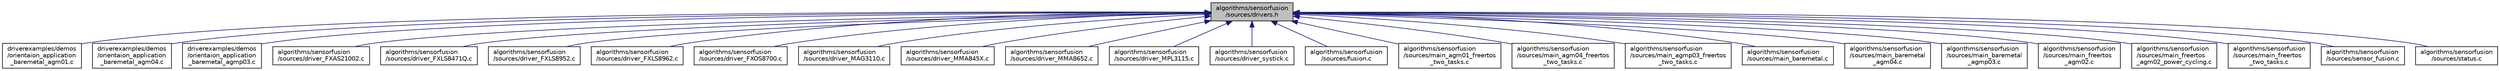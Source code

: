 digraph "algorithms/sensorfusion/sources/drivers.h"
{
  edge [fontname="Helvetica",fontsize="10",labelfontname="Helvetica",labelfontsize="10"];
  node [fontname="Helvetica",fontsize="10",shape=record];
  Node3 [label="algorithms/sensorfusion\l/sources/drivers.h",height=0.2,width=0.4,color="black", fillcolor="grey75", style="filled", fontcolor="black"];
  Node3 -> Node4 [dir="back",color="midnightblue",fontsize="10",style="solid",fontname="Helvetica"];
  Node4 [label="driverexamples/demos\l/orientaion_application\l_baremetal_agm01.c",height=0.2,width=0.4,color="black", fillcolor="white", style="filled",URL="$orientaion__application__baremetal__agm01_8c.html",tooltip="The orientaion_application_baremetal_agm01.c file implements the ISSDK baremetal orientation applicat..."];
  Node3 -> Node5 [dir="back",color="midnightblue",fontsize="10",style="solid",fontname="Helvetica"];
  Node5 [label="driverexamples/demos\l/orientaion_application\l_baremetal_agm04.c",height=0.2,width=0.4,color="black", fillcolor="white", style="filled",URL="$orientaion__application__baremetal__agm04_8c.html",tooltip="The orientaion_application_baremetal_agm04.c file implements the ISSDK baremetal orientation applicat..."];
  Node3 -> Node6 [dir="back",color="midnightblue",fontsize="10",style="solid",fontname="Helvetica"];
  Node6 [label="driverexamples/demos\l/orientaion_application\l_baremetal_agmp03.c",height=0.2,width=0.4,color="black", fillcolor="white", style="filled",URL="$orientaion__application__baremetal__agmp03_8c.html",tooltip="The orientaion_application_baremetal_agmp03.c file implements the ISSDK baremetal orientation applica..."];
  Node3 -> Node7 [dir="back",color="midnightblue",fontsize="10",style="solid",fontname="Helvetica"];
  Node7 [label="algorithms/sensorfusion\l/sources/driver_FXAS21002.c",height=0.2,width=0.4,color="black", fillcolor="white", style="filled",URL="$driver___f_x_a_s21002_8c.html",tooltip="Provides init() and read() functions for the FXAS21002 gyroscope. "];
  Node3 -> Node8 [dir="back",color="midnightblue",fontsize="10",style="solid",fontname="Helvetica"];
  Node8 [label="algorithms/sensorfusion\l/sources/driver_FXLS8471Q.c",height=0.2,width=0.4,color="black", fillcolor="white", style="filled",URL="$driver___f_x_l_s8471_q_8c.html",tooltip="Provides init() and read() functions for the FXLS8471Q 3-axis accel. "];
  Node3 -> Node9 [dir="back",color="midnightblue",fontsize="10",style="solid",fontname="Helvetica"];
  Node9 [label="algorithms/sensorfusion\l/sources/driver_FXLS8952.c",height=0.2,width=0.4,color="black", fillcolor="white", style="filled",URL="$driver___f_x_l_s8952_8c.html",tooltip="Provides init() and read() functions for the FXLS8952 3-axis accelerometer. "];
  Node3 -> Node10 [dir="back",color="midnightblue",fontsize="10",style="solid",fontname="Helvetica"];
  Node10 [label="algorithms/sensorfusion\l/sources/driver_FXLS8962.c",height=0.2,width=0.4,color="black", fillcolor="white", style="filled",URL="$driver___f_x_l_s8962_8c.html",tooltip="Provides init() and read() functions for the FXLS8962 3-axis accelerometer. "];
  Node3 -> Node11 [dir="back",color="midnightblue",fontsize="10",style="solid",fontname="Helvetica"];
  Node11 [label="algorithms/sensorfusion\l/sources/driver_FXOS8700.c",height=0.2,width=0.4,color="black", fillcolor="white", style="filled",URL="$driver___f_x_o_s8700_8c.html",tooltip="Provides init() and read() functions for the FXOS8700 6-axis accel plus mag. "];
  Node3 -> Node12 [dir="back",color="midnightblue",fontsize="10",style="solid",fontname="Helvetica"];
  Node12 [label="algorithms/sensorfusion\l/sources/driver_MAG3110.c",height=0.2,width=0.4,color="black", fillcolor="white", style="filled",URL="$driver___m_a_g3110_8c.html",tooltip="Provides init() and read() functions for the MAG3110 magnetometer. "];
  Node3 -> Node13 [dir="back",color="midnightblue",fontsize="10",style="solid",fontname="Helvetica"];
  Node13 [label="algorithms/sensorfusion\l/sources/driver_MMA845X.c",height=0.2,width=0.4,color="black", fillcolor="white", style="filled",URL="$driver___m_m_a845_x_8c.html",tooltip="Provides init() and read() functions for the MMA845x 3-axis accel family. "];
  Node3 -> Node14 [dir="back",color="midnightblue",fontsize="10",style="solid",fontname="Helvetica"];
  Node14 [label="algorithms/sensorfusion\l/sources/driver_MMA8652.c",height=0.2,width=0.4,color="black", fillcolor="white", style="filled",URL="$driver___m_m_a8652_8c.html",tooltip="Provides init() and read() functions for the MMA8652 3-axis accel family. "];
  Node3 -> Node15 [dir="back",color="midnightblue",fontsize="10",style="solid",fontname="Helvetica"];
  Node15 [label="algorithms/sensorfusion\l/sources/driver_MPL3115.c",height=0.2,width=0.4,color="black", fillcolor="white", style="filled",URL="$driver___m_p_l3115_8c.html",tooltip="Provides init() and read() functions for the MPL3115 pressure sensor/altimeter. "];
  Node3 -> Node16 [dir="back",color="midnightblue",fontsize="10",style="solid",fontname="Helvetica"];
  Node16 [label="algorithms/sensorfusion\l/sources/driver_systick.c",height=0.2,width=0.4,color="black", fillcolor="white", style="filled",URL="$driver__systick_8c.html",tooltip="Encapsulates the ARM sysTick counter, which is used for benchmarking. "];
  Node3 -> Node17 [dir="back",color="midnightblue",fontsize="10",style="solid",fontname="Helvetica"];
  Node17 [label="algorithms/sensorfusion\l/sources/fusion.c",height=0.2,width=0.4,color="black", fillcolor="white", style="filled",URL="$fusion_8c.html",tooltip="Lower level sensor fusion interface. "];
  Node3 -> Node18 [dir="back",color="midnightblue",fontsize="10",style="solid",fontname="Helvetica"];
  Node18 [label="algorithms/sensorfusion\l/sources/main_agm01_freertos\l_two_tasks.c",height=0.2,width=0.4,color="black", fillcolor="white", style="filled",URL="$main__agm01__freertos__two__tasks_8c.html",tooltip="FreeRTOS (two task) implementation of sensor fusion on FRDM-K64F. "];
  Node3 -> Node19 [dir="back",color="midnightblue",fontsize="10",style="solid",fontname="Helvetica"];
  Node19 [label="algorithms/sensorfusion\l/sources/main_agm04_freertos\l_two_tasks.c",height=0.2,width=0.4,color="black", fillcolor="white", style="filled",URL="$main__agm04__freertos__two__tasks_8c.html",tooltip="FreeRTOS (two task) implementation of sensor fusion on FRDM-K64F/FRDM-STBC-AGM04 using MMA8652 (Accel..."];
  Node3 -> Node20 [dir="back",color="midnightblue",fontsize="10",style="solid",fontname="Helvetica"];
  Node20 [label="algorithms/sensorfusion\l/sources/main_agmp03_freertos\l_two_tasks.c",height=0.2,width=0.4,color="black", fillcolor="white", style="filled",URL="$main__agmp03__freertos__two__tasks_8c.html",tooltip="FreeRTOS (two task) implementation of sensor fusion. "];
  Node3 -> Node21 [dir="back",color="midnightblue",fontsize="10",style="solid",fontname="Helvetica"];
  Node21 [label="algorithms/sensorfusion\l/sources/main_baremetal.c",height=0.2,width=0.4,color="black", fillcolor="white", style="filled",URL="$main__baremetal_8c.html",tooltip="Bare metal implementation of sensor fusion on FRDM-K64F. "];
  Node3 -> Node22 [dir="back",color="midnightblue",fontsize="10",style="solid",fontname="Helvetica"];
  Node22 [label="algorithms/sensorfusion\l/sources/main_baremetal\l_agm04.c",height=0.2,width=0.4,color="black", fillcolor="white", style="filled",URL="$main__baremetal__agm04_8c.html",tooltip="Bare metal implementation of sensor fusion on FRDM-K64F/FRDM-STBC-AGM04 using MMA8652 (Accel)..."];
  Node3 -> Node23 [dir="back",color="midnightblue",fontsize="10",style="solid",fontname="Helvetica"];
  Node23 [label="algorithms/sensorfusion\l/sources/main_baremetal\l_agmp03.c",height=0.2,width=0.4,color="black", fillcolor="white", style="filled",URL="$main__baremetal__agmp03_8c.html",tooltip="Bare metal implementation of sensor fusion on FRDM-K64F. "];
  Node3 -> Node24 [dir="back",color="midnightblue",fontsize="10",style="solid",fontname="Helvetica"];
  Node24 [label="algorithms/sensorfusion\l/sources/main_freertos\l_agm02.c",height=0.2,width=0.4,color="black", fillcolor="white", style="filled",URL="$main__freertos__agm02_8c.html",tooltip="FreeRTOS (two task) implementation of sensor fusion on FRDM-K64F/FRDM-FXS-AGM02. "];
  Node3 -> Node25 [dir="back",color="midnightblue",fontsize="10",style="solid",fontname="Helvetica"];
  Node25 [label="algorithms/sensorfusion\l/sources/main_freertos\l_agm02_power_cycling.c",height=0.2,width=0.4,color="black", fillcolor="white", style="filled",URL="$main__freertos__agm02__power__cycling_8c.html",tooltip="FreeRTOS (two task) implementation of sensor fusion on FRDM-K64F/FRDM-FXS-AGM02 with smart power-cycl..."];
  Node3 -> Node26 [dir="back",color="midnightblue",fontsize="10",style="solid",fontname="Helvetica"];
  Node26 [label="algorithms/sensorfusion\l/sources/main_freertos\l_two_tasks.c",height=0.2,width=0.4,color="black", fillcolor="white", style="filled",URL="$main__freertos__two__tasks_8c.html",tooltip="FreeRTOS (two task) implementation of sensor fusion on FRDM-K64F. "];
  Node3 -> Node27 [dir="back",color="midnightblue",fontsize="10",style="solid",fontname="Helvetica"];
  Node27 [label="algorithms/sensorfusion\l/sources/sensor_fusion.c",height=0.2,width=0.4,color="black", fillcolor="white", style="filled",URL="$sensor__fusion_8c.html",tooltip="The sensor_fusion.c file implements the top level programming interface. "];
  Node3 -> Node28 [dir="back",color="midnightblue",fontsize="10",style="solid",fontname="Helvetica"];
  Node28 [label="algorithms/sensorfusion\l/sources/status.c",height=0.2,width=0.4,color="black", fillcolor="white", style="filled",URL="$status_8c.html",tooltip="Application-specific status subsystem. "];
}
